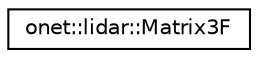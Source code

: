 digraph "Graphical Class Hierarchy"
{
 // LATEX_PDF_SIZE
  edge [fontname="Helvetica",fontsize="10",labelfontname="Helvetica",labelfontsize="10"];
  node [fontname="Helvetica",fontsize="10",shape=record];
  rankdir="LR";
  Node0 [label="onet::lidar::Matrix3F",height=0.2,width=0.4,color="black", fillcolor="white", style="filled",URL="$structonet_1_1lidar_1_1Matrix3F.html",tooltip=" "];
}
